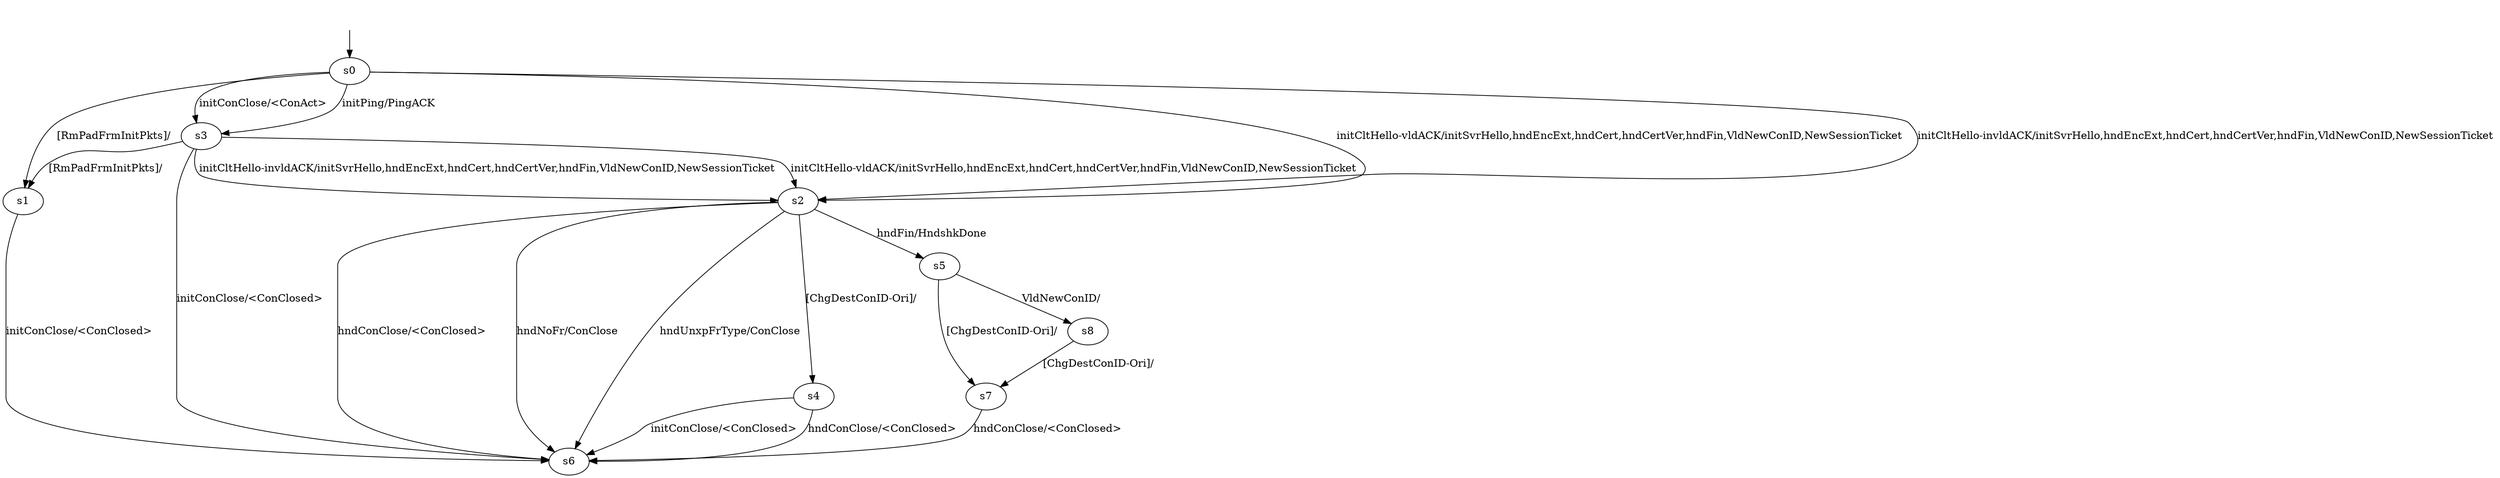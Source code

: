 digraph "../results/quiclyModels/quicly-B-B-0/learnedModel" {
s0 [label=s0];
s1 [label=s1];
s2 [label=s2];
s3 [label=s3];
s4 [label=s4];
s5 [label=s5];
s6 [label=s6];
s7 [label=s7];
s8 [label=s8];
s0 -> s3  [label="initPing/PingACK "];
s0 -> s3  [label="initConClose/<ConAct> "];
s0 -> s2  [label="initCltHello-vldACK/initSvrHello,hndEncExt,hndCert,hndCertVer,hndFin,VldNewConID,NewSessionTicket "];
s0 -> s2  [label="initCltHello-invldACK/initSvrHello,hndEncExt,hndCert,hndCertVer,hndFin,VldNewConID,NewSessionTicket "];
s0 -> s1  [label="[RmPadFrmInitPkts]/ "];
s1 -> s6  [label="initConClose/<ConClosed> "];
s2 -> s5  [label="hndFin/HndshkDone "];
s2 -> s6  [label="hndConClose/<ConClosed> "];
s2 -> s6  [label="hndNoFr/ConClose "];
s2 -> s6  [label="hndUnxpFrType/ConClose "];
s2 -> s4  [label="[ChgDestConID-Ori]/ "];
s3 -> s6  [label="initConClose/<ConClosed> "];
s3 -> s2  [label="initCltHello-vldACK/initSvrHello,hndEncExt,hndCert,hndCertVer,hndFin,VldNewConID,NewSessionTicket "];
s3 -> s2  [label="initCltHello-invldACK/initSvrHello,hndEncExt,hndCert,hndCertVer,hndFin,VldNewConID,NewSessionTicket "];
s3 -> s1  [label="[RmPadFrmInitPkts]/ "];
s4 -> s6  [label="initConClose/<ConClosed> "];
s4 -> s6  [label="hndConClose/<ConClosed> "];
s5 -> s8  [label="VldNewConID/ "];
s5 -> s7  [label="[ChgDestConID-Ori]/ "];
s7 -> s6  [label="hndConClose/<ConClosed> "];
s8 -> s7  [label="[ChgDestConID-Ori]/ "];
__start0 [label="", shape=none];
__start0 -> s0  [label=""];
}
